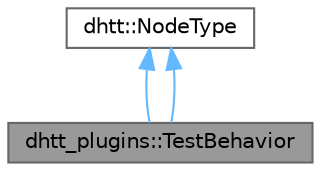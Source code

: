 digraph "dhtt_plugins::TestBehavior"
{
 // LATEX_PDF_SIZE
  bgcolor="transparent";
  edge [fontname=Helvetica,fontsize=10,labelfontname=Helvetica,labelfontsize=10];
  node [fontname=Helvetica,fontsize=10,shape=box,height=0.2,width=0.4];
  Node1 [label="dhtt_plugins::TestBehavior",height=0.2,width=0.4,color="gray40", fillcolor="grey60", style="filled", fontcolor="black",tooltip="A behavior which is just utilized for testing the functionality of the tree."];
  Node2 -> Node1 [dir="back",color="steelblue1",style="solid"];
  Node2 [label="dhtt::NodeType",height=0.2,width=0.4,color="gray40", fillcolor="white", style="filled",URL="$classdhtt_1_1NodeType.html",tooltip="Base class describing the logic of the nodes."];
  Node2 -> Node1 [dir="back",color="steelblue1",style="solid"];
}
